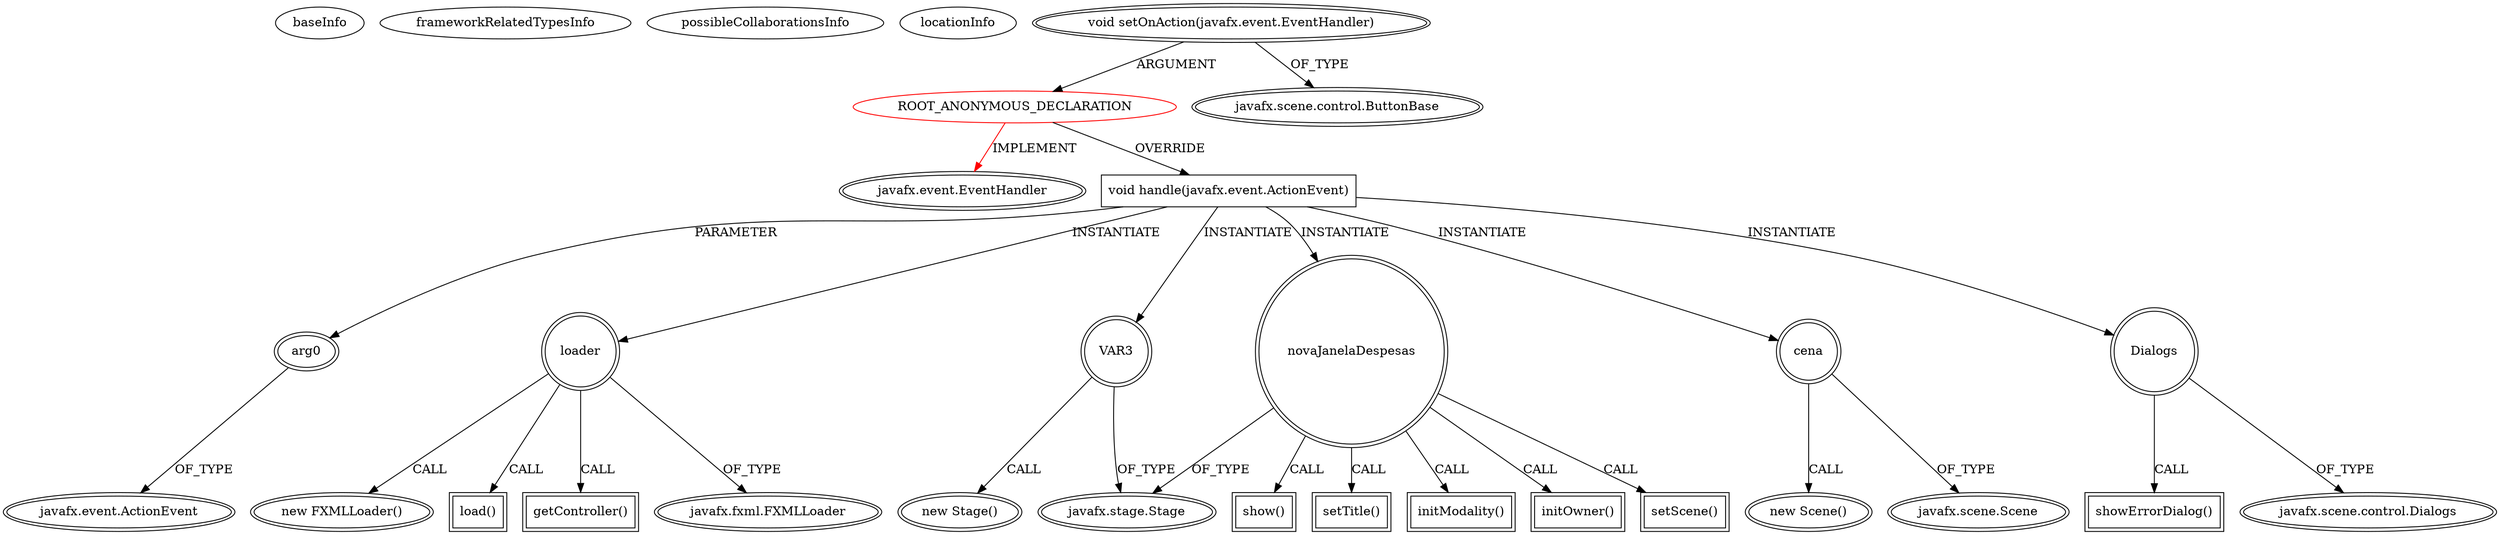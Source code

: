 digraph {
baseInfo[graphId=2497,category="extension_graph",isAnonymous=true,possibleRelation=false]
frameworkRelatedTypesInfo[0="javafx.event.EventHandler"]
possibleCollaborationsInfo[]
locationInfo[projectName="diogocs1-FPessoais",filePath="/diogocs1-FPessoais/FPessoais-master/FinancasPessoais/src/app/controllers/HomeController.java",contextSignature="void initialize(java.net.URL,java.util.ResourceBundle)",graphId="2497"]
0[label="ROOT_ANONYMOUS_DECLARATION",vertexType="ROOT_ANONYMOUS_DECLARATION",isFrameworkType=false,color=red]
1[label="javafx.event.EventHandler",vertexType="FRAMEWORK_INTERFACE_TYPE",isFrameworkType=true,peripheries=2]
2[label="void setOnAction(javafx.event.EventHandler)",vertexType="OUTSIDE_CALL",isFrameworkType=true,peripheries=2]
3[label="javafx.scene.control.ButtonBase",vertexType="FRAMEWORK_CLASS_TYPE",isFrameworkType=true,peripheries=2]
4[label="void handle(javafx.event.ActionEvent)",vertexType="OVERRIDING_METHOD_DECLARATION",isFrameworkType=false,shape=box]
5[label="arg0",vertexType="PARAMETER_DECLARATION",isFrameworkType=true,peripheries=2]
6[label="javafx.event.ActionEvent",vertexType="FRAMEWORK_CLASS_TYPE",isFrameworkType=true,peripheries=2]
8[label="loader",vertexType="VARIABLE_EXPRESION",isFrameworkType=true,peripheries=2,shape=circle]
9[label="javafx.fxml.FXMLLoader",vertexType="FRAMEWORK_CLASS_TYPE",isFrameworkType=true,peripheries=2]
7[label="new FXMLLoader()",vertexType="CONSTRUCTOR_CALL",isFrameworkType=true,peripheries=2]
11[label="load()",vertexType="INSIDE_CALL",isFrameworkType=true,peripheries=2,shape=box]
13[label="getController()",vertexType="INSIDE_CALL",isFrameworkType=true,peripheries=2,shape=box]
15[label="VAR3",vertexType="VARIABLE_EXPRESION",isFrameworkType=true,peripheries=2,shape=circle]
16[label="javafx.stage.Stage",vertexType="FRAMEWORK_CLASS_TYPE",isFrameworkType=true,peripheries=2]
14[label="new Stage()",vertexType="CONSTRUCTOR_CALL",isFrameworkType=true,peripheries=2]
18[label="cena",vertexType="VARIABLE_EXPRESION",isFrameworkType=true,peripheries=2,shape=circle]
19[label="javafx.scene.Scene",vertexType="FRAMEWORK_CLASS_TYPE",isFrameworkType=true,peripheries=2]
17[label="new Scene()",vertexType="CONSTRUCTOR_CALL",isFrameworkType=true,peripheries=2]
20[label="novaJanelaDespesas",vertexType="VARIABLE_EXPRESION",isFrameworkType=true,peripheries=2,shape=circle]
21[label="setTitle()",vertexType="INSIDE_CALL",isFrameworkType=true,peripheries=2,shape=box]
24[label="initModality()",vertexType="INSIDE_CALL",isFrameworkType=true,peripheries=2,shape=box]
26[label="initOwner()",vertexType="INSIDE_CALL",isFrameworkType=true,peripheries=2,shape=box]
28[label="setScene()",vertexType="INSIDE_CALL",isFrameworkType=true,peripheries=2,shape=box]
30[label="show()",vertexType="INSIDE_CALL",isFrameworkType=true,peripheries=2,shape=box]
31[label="Dialogs",vertexType="VARIABLE_EXPRESION",isFrameworkType=true,peripheries=2,shape=circle]
33[label="javafx.scene.control.Dialogs",vertexType="FRAMEWORK_CLASS_TYPE",isFrameworkType=true,peripheries=2]
32[label="showErrorDialog()",vertexType="INSIDE_CALL",isFrameworkType=true,peripheries=2,shape=box]
0->1[label="IMPLEMENT",color=red]
2->0[label="ARGUMENT"]
2->3[label="OF_TYPE"]
0->4[label="OVERRIDE"]
5->6[label="OF_TYPE"]
4->5[label="PARAMETER"]
4->8[label="INSTANTIATE"]
8->9[label="OF_TYPE"]
8->7[label="CALL"]
8->11[label="CALL"]
8->13[label="CALL"]
4->15[label="INSTANTIATE"]
15->16[label="OF_TYPE"]
15->14[label="CALL"]
4->18[label="INSTANTIATE"]
18->19[label="OF_TYPE"]
18->17[label="CALL"]
4->20[label="INSTANTIATE"]
20->16[label="OF_TYPE"]
20->21[label="CALL"]
20->24[label="CALL"]
20->26[label="CALL"]
20->28[label="CALL"]
20->30[label="CALL"]
4->31[label="INSTANTIATE"]
31->33[label="OF_TYPE"]
31->32[label="CALL"]
}
